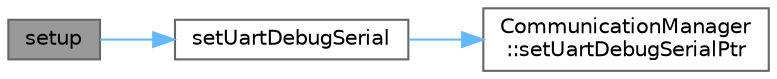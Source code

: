 digraph "setup"
{
 // LATEX_PDF_SIZE
  bgcolor="transparent";
  edge [fontname=Helvetica,fontsize=10,labelfontname=Helvetica,labelfontsize=10];
  node [fontname=Helvetica,fontsize=10,shape=box,height=0.2,width=0.4];
  rankdir="LR";
  Node1 [id="Node000001",label="setup",height=0.2,width=0.4,color="gray40", fillcolor="grey60", style="filled", fontcolor="black",tooltip=" "];
  Node1 -> Node2 [id="edge1_Node000001_Node000002",color="steelblue1",style="solid",tooltip=" "];
  Node2 [id="Node000002",label="setUartDebugSerial",height=0.2,width=0.4,color="grey40", fillcolor="white", style="filled",URL="$main_8cpp.html#a4f117f5bf443f8b45c7c7b17888fdb37",tooltip=" "];
  Node2 -> Node3 [id="edge2_Node000002_Node000003",color="steelblue1",style="solid",tooltip=" "];
  Node3 [id="Node000003",label="CommunicationManager\l::setUartDebugSerialPtr",height=0.2,width=0.4,color="grey40", fillcolor="white", style="filled",URL="$class_communication_manager.html#a5ff76eb7745dfc269253e5a9ca6817dc",tooltip="Set the UART debug serial pointer for message routing."];
}
